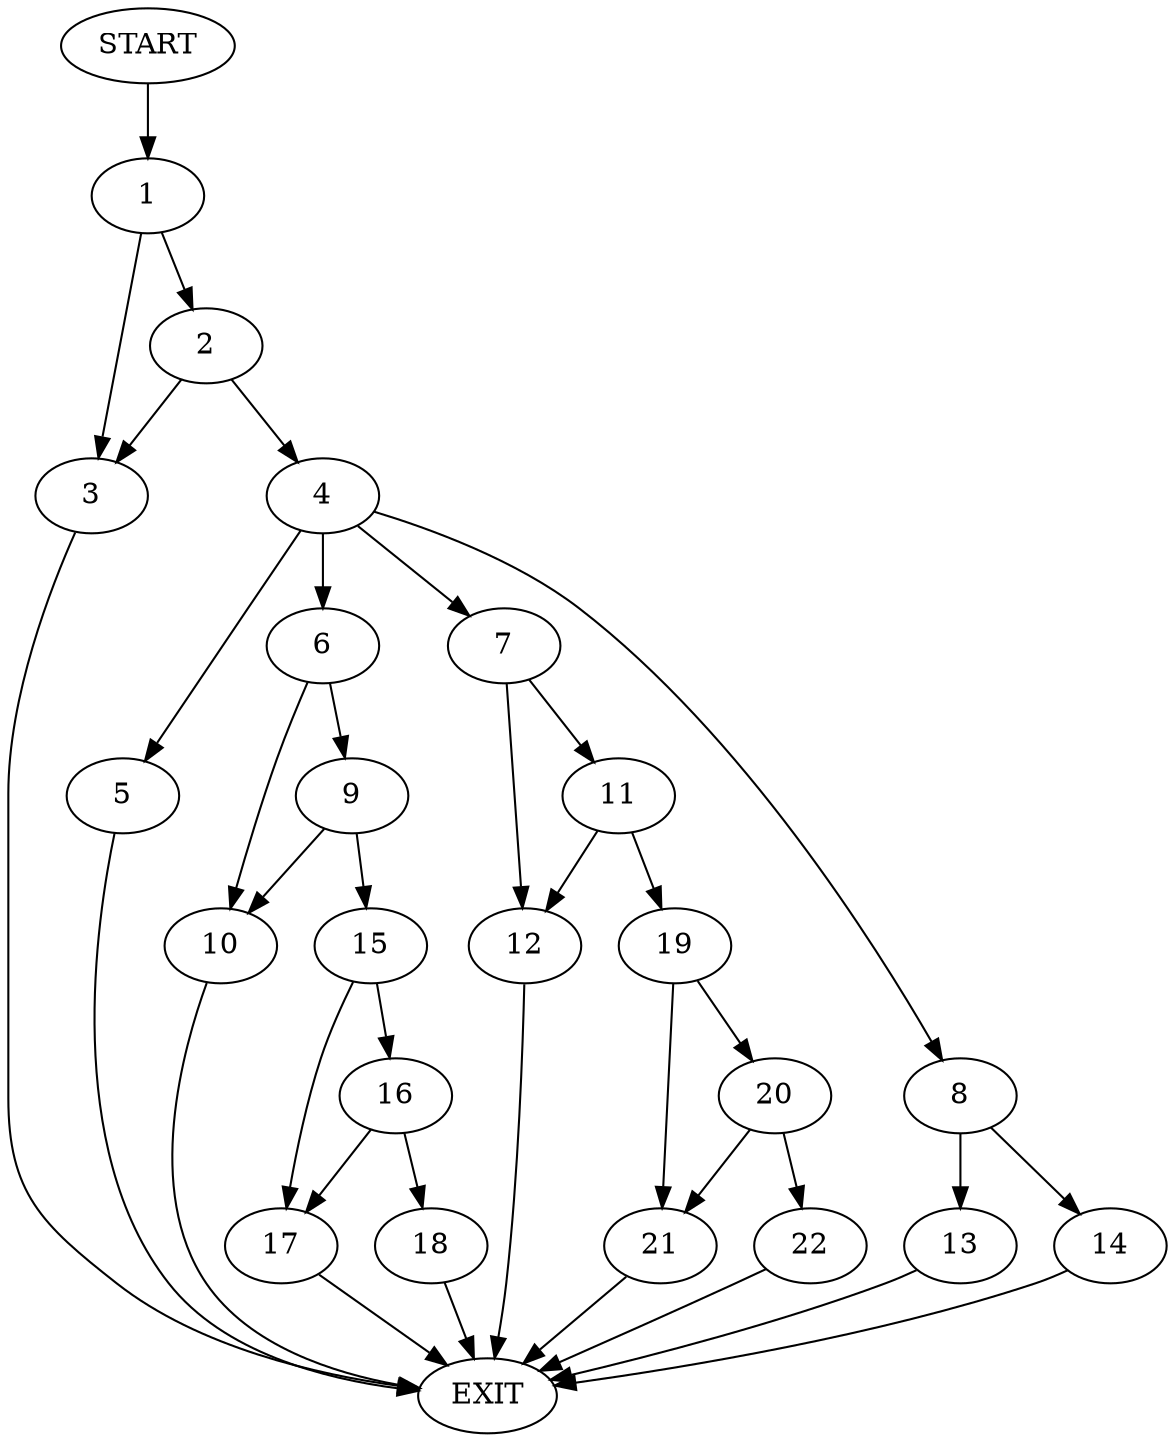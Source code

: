 digraph {
0 [label="START"]
23 [label="EXIT"]
0 -> 1
1 -> 2
1 -> 3
2 -> 4
2 -> 3
3 -> 23
4 -> 5
4 -> 6
4 -> 7
4 -> 8
6 -> 9
6 -> 10
7 -> 11
7 -> 12
5 -> 23
8 -> 13
8 -> 14
14 -> 23
13 -> 23
10 -> 23
9 -> 10
9 -> 15
15 -> 16
15 -> 17
17 -> 23
16 -> 18
16 -> 17
18 -> 23
11 -> 12
11 -> 19
12 -> 23
19 -> 20
19 -> 21
21 -> 23
20 -> 22
20 -> 21
22 -> 23
}
